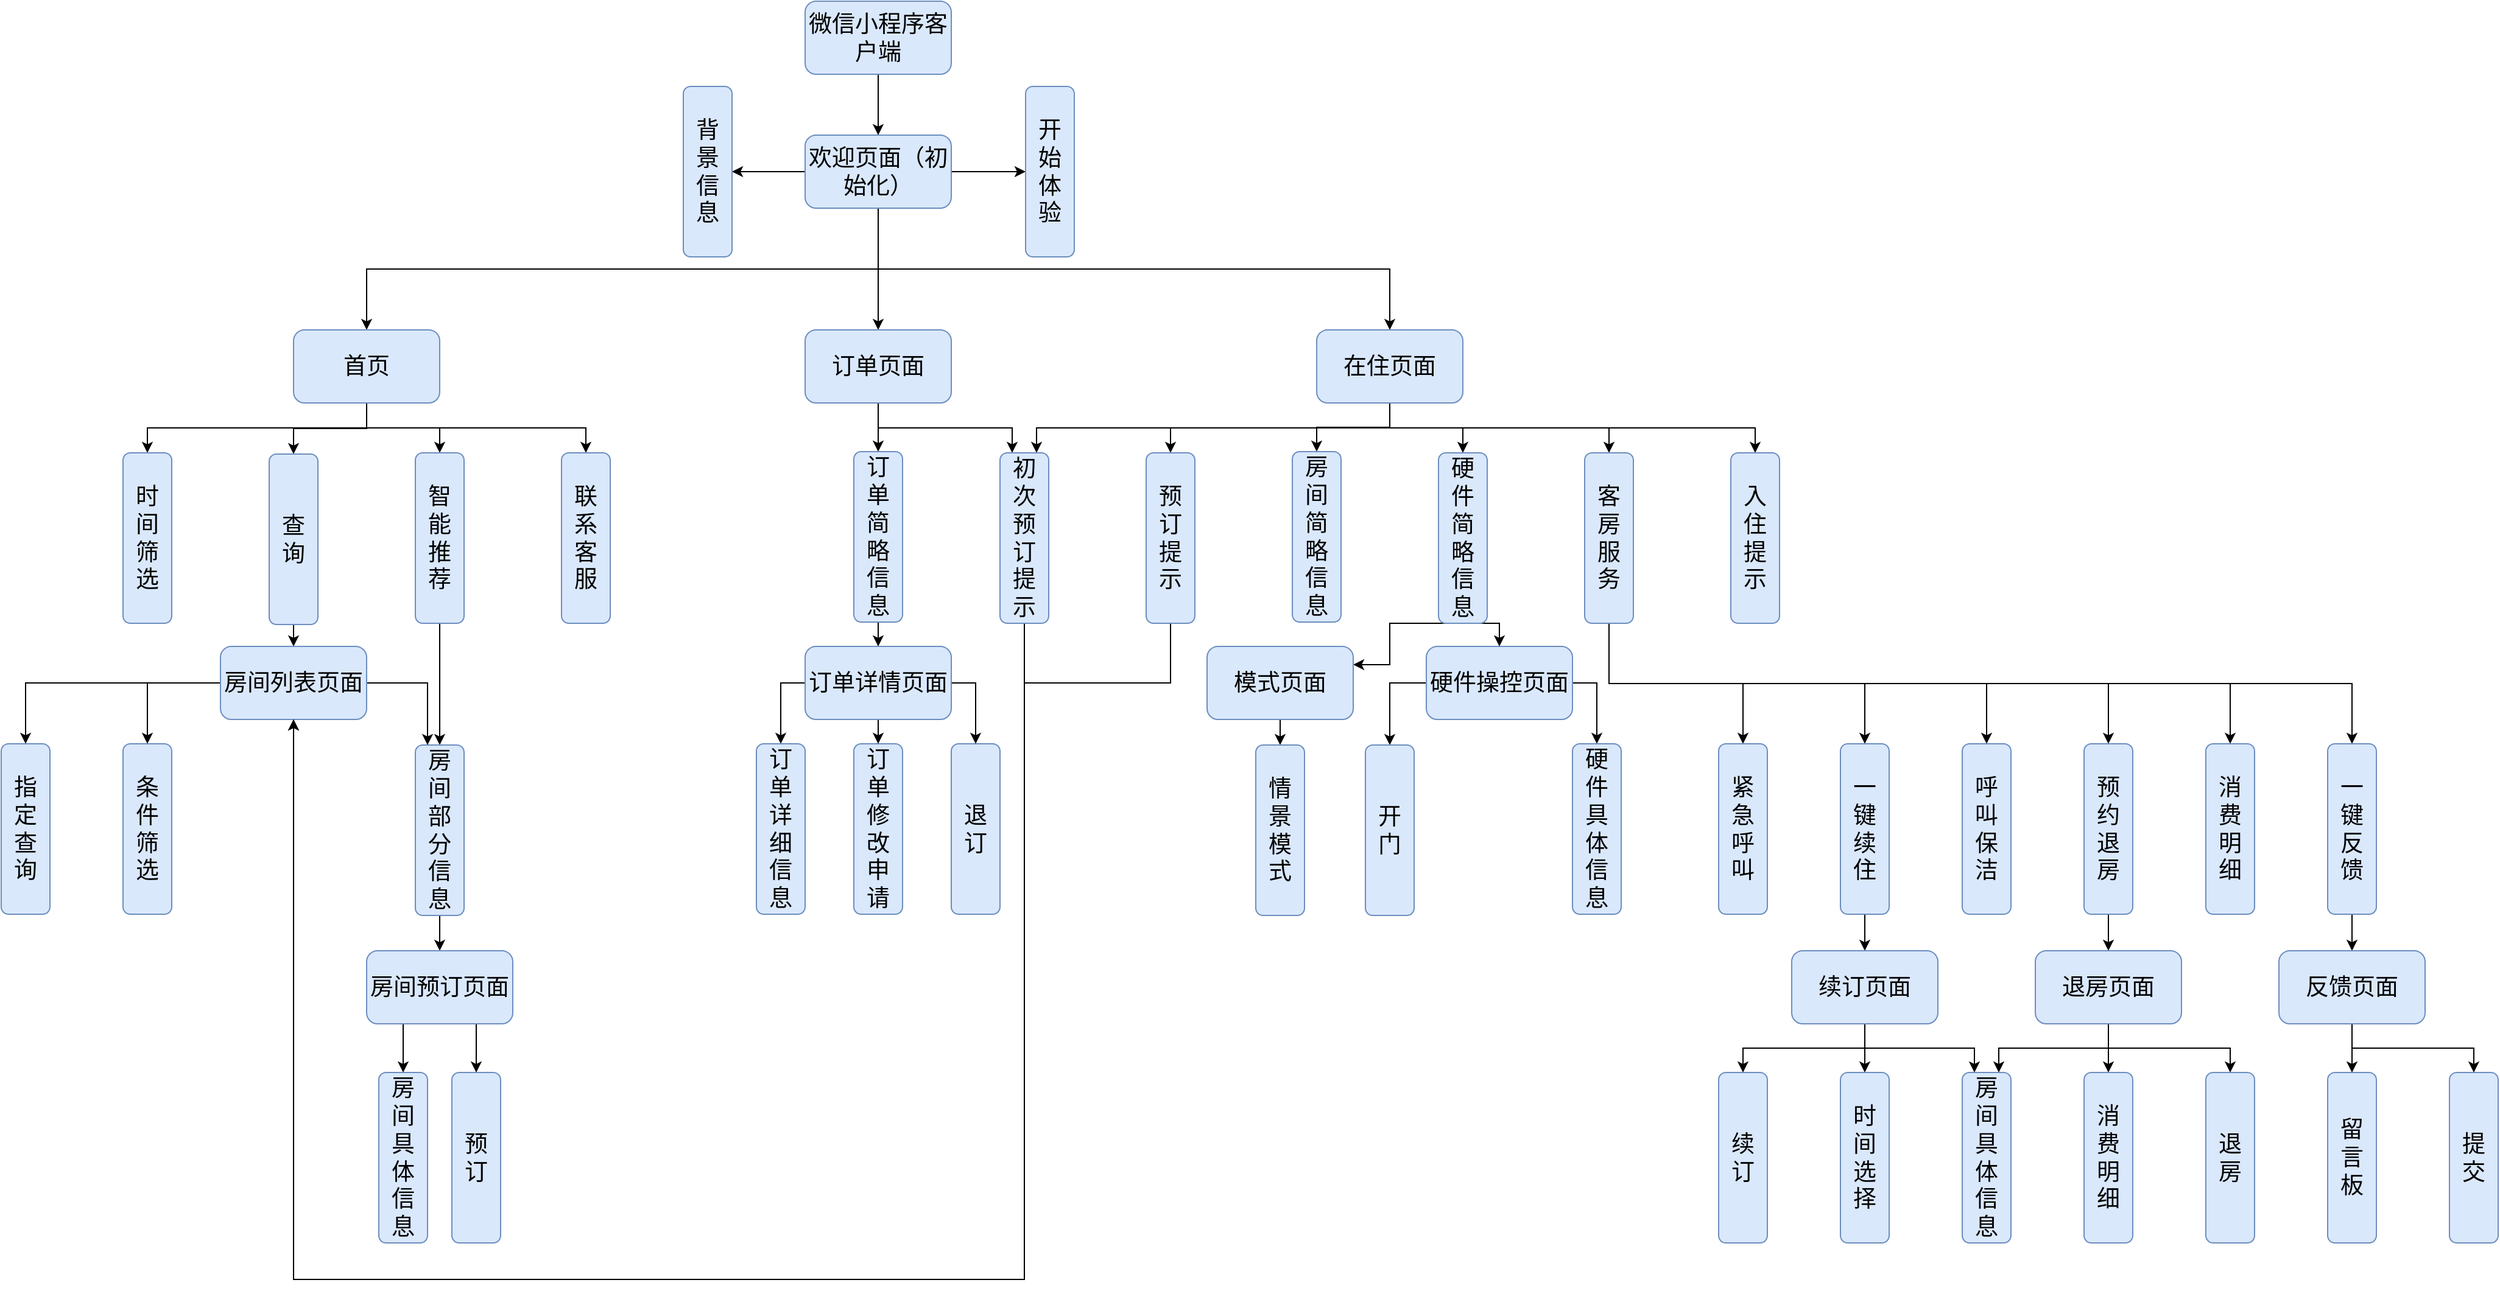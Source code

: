 <mxfile version="14.6.13" type="device"><diagram id="niLePkR5Dl-l7zXNn3Gb" name="第 1 页"><mxGraphModel dx="-568" dy="822" grid="1" gridSize="10" guides="1" tooltips="1" connect="1" arrows="1" fold="1" page="1" pageScale="1" pageWidth="1654" pageHeight="1169" math="0" shadow="0"><root><mxCell id="0"/><mxCell id="1" parent="0"/><mxCell id="KVp4ysbgzzeExEbQ6sbM-142" style="edgeStyle=orthogonalEdgeStyle;rounded=0;orthogonalLoop=1;jettySize=auto;html=1;exitX=0.5;exitY=1;exitDx=0;exitDy=0;entryX=0.5;entryY=0;entryDx=0;entryDy=0;fontSize=19;" parent="1" source="KVp4ysbgzzeExEbQ6sbM-3" target="KVp4ysbgzzeExEbQ6sbM-7" edge="1"><mxGeometry relative="1" as="geometry"/></mxCell><mxCell id="KVp4ysbgzzeExEbQ6sbM-3" value="微信小程序客户端" style="rounded=1;whiteSpace=wrap;html=1;fillColor=#dae8fc;strokeColor=#6c8ebf;shadow=0;glass=0;sketch=0;fontSize=19;" parent="1" vertex="1"><mxGeometry x="2490" y="20" width="120" height="60" as="geometry"/></mxCell><mxCell id="KVp4ysbgzzeExEbQ6sbM-143" style="edgeStyle=orthogonalEdgeStyle;rounded=0;orthogonalLoop=1;jettySize=auto;html=1;exitX=0.5;exitY=1;exitDx=0;exitDy=0;entryX=0.5;entryY=0;entryDx=0;entryDy=0;fontSize=19;" parent="1" source="KVp4ysbgzzeExEbQ6sbM-7" target="KVp4ysbgzzeExEbQ6sbM-22" edge="1"><mxGeometry relative="1" as="geometry"/></mxCell><mxCell id="KVp4ysbgzzeExEbQ6sbM-144" style="edgeStyle=orthogonalEdgeStyle;rounded=0;orthogonalLoop=1;jettySize=auto;html=1;exitX=0.5;exitY=1;exitDx=0;exitDy=0;entryX=0.5;entryY=0;entryDx=0;entryDy=0;fontSize=19;" parent="1" source="KVp4ysbgzzeExEbQ6sbM-7" target="KVp4ysbgzzeExEbQ6sbM-12" edge="1"><mxGeometry relative="1" as="geometry"/></mxCell><mxCell id="KVp4ysbgzzeExEbQ6sbM-145" style="edgeStyle=orthogonalEdgeStyle;rounded=0;orthogonalLoop=1;jettySize=auto;html=1;exitX=0.5;exitY=1;exitDx=0;exitDy=0;entryX=0.5;entryY=0;entryDx=0;entryDy=0;fontSize=19;" parent="1" source="KVp4ysbgzzeExEbQ6sbM-7" target="KVp4ysbgzzeExEbQ6sbM-23" edge="1"><mxGeometry relative="1" as="geometry"/></mxCell><mxCell id="KVp4ysbgzzeExEbQ6sbM-202" style="edgeStyle=orthogonalEdgeStyle;rounded=0;orthogonalLoop=1;jettySize=auto;html=1;exitX=1;exitY=0.5;exitDx=0;exitDy=0;entryX=0;entryY=0.5;entryDx=0;entryDy=0;fontSize=19;" parent="1" source="KVp4ysbgzzeExEbQ6sbM-7" target="KVp4ysbgzzeExEbQ6sbM-201" edge="1"><mxGeometry relative="1" as="geometry"/></mxCell><mxCell id="KVp4ysbgzzeExEbQ6sbM-203" style="edgeStyle=orthogonalEdgeStyle;rounded=0;orthogonalLoop=1;jettySize=auto;html=1;exitX=0;exitY=0.5;exitDx=0;exitDy=0;entryX=1;entryY=0.5;entryDx=0;entryDy=0;fontSize=19;" parent="1" source="KVp4ysbgzzeExEbQ6sbM-7" target="KVp4ysbgzzeExEbQ6sbM-200" edge="1"><mxGeometry relative="1" as="geometry"/></mxCell><mxCell id="KVp4ysbgzzeExEbQ6sbM-7" value="欢迎页面（初始化）" style="rounded=1;whiteSpace=wrap;html=1;fillColor=#dae8fc;strokeColor=#6c8ebf;shadow=0;glass=0;sketch=0;fontSize=19;" parent="1" vertex="1"><mxGeometry x="2490" y="130" width="120" height="60" as="geometry"/></mxCell><mxCell id="KVp4ysbgzzeExEbQ6sbM-8" style="edgeStyle=orthogonalEdgeStyle;rounded=0;orthogonalLoop=1;jettySize=auto;html=1;exitX=0.5;exitY=1;exitDx=0;exitDy=0;entryX=0.5;entryY=0;entryDx=0;entryDy=0;fontSize=19;" parent="1" source="KVp4ysbgzzeExEbQ6sbM-12" target="KVp4ysbgzzeExEbQ6sbM-16" edge="1"><mxGeometry relative="1" as="geometry"/></mxCell><mxCell id="KVp4ysbgzzeExEbQ6sbM-9" style="edgeStyle=orthogonalEdgeStyle;rounded=0;orthogonalLoop=1;jettySize=auto;html=1;exitX=0.5;exitY=1;exitDx=0;exitDy=0;entryX=0.5;entryY=0;entryDx=0;entryDy=0;fontSize=19;" parent="1" source="KVp4ysbgzzeExEbQ6sbM-12" target="KVp4ysbgzzeExEbQ6sbM-17" edge="1"><mxGeometry relative="1" as="geometry"/></mxCell><mxCell id="KVp4ysbgzzeExEbQ6sbM-10" style="edgeStyle=orthogonalEdgeStyle;rounded=0;orthogonalLoop=1;jettySize=auto;html=1;exitX=0.5;exitY=1;exitDx=0;exitDy=0;entryX=0.5;entryY=0;entryDx=0;entryDy=0;fontSize=19;" parent="1" source="KVp4ysbgzzeExEbQ6sbM-12" target="KVp4ysbgzzeExEbQ6sbM-15" edge="1"><mxGeometry relative="1" as="geometry"/></mxCell><mxCell id="KVp4ysbgzzeExEbQ6sbM-175" style="edgeStyle=orthogonalEdgeStyle;rounded=0;orthogonalLoop=1;jettySize=auto;html=1;exitX=0.5;exitY=1;exitDx=0;exitDy=0;entryX=0.5;entryY=0;entryDx=0;entryDy=0;fontSize=19;" parent="1" source="KVp4ysbgzzeExEbQ6sbM-12" target="KVp4ysbgzzeExEbQ6sbM-174" edge="1"><mxGeometry relative="1" as="geometry"/></mxCell><mxCell id="KVp4ysbgzzeExEbQ6sbM-12" value="首页" style="rounded=1;whiteSpace=wrap;html=1;fillColor=#dae8fc;strokeColor=#6c8ebf;shadow=0;glass=0;sketch=0;fontSize=19;" parent="1" vertex="1"><mxGeometry x="2070" y="290" width="120" height="60" as="geometry"/></mxCell><mxCell id="KVp4ysbgzzeExEbQ6sbM-15" value="&lt;span style=&quot;font-size: 19px;&quot;&gt;时&lt;br style=&quot;font-size: 19px;&quot;&gt;间&lt;br style=&quot;font-size: 19px;&quot;&gt;筛&lt;br style=&quot;font-size: 19px;&quot;&gt;选&lt;br style=&quot;font-size: 19px;&quot;&gt;&lt;/span&gt;" style="rounded=1;whiteSpace=wrap;html=1;fillColor=#dae8fc;strokeColor=#6c8ebf;shadow=0;sketch=0;fontSize=19;" parent="1" vertex="1"><mxGeometry x="1930" y="391" width="40" height="140" as="geometry"/></mxCell><mxCell id="KVp4ysbgzzeExEbQ6sbM-43" style="edgeStyle=orthogonalEdgeStyle;rounded=0;orthogonalLoop=1;jettySize=auto;html=1;exitX=0.5;exitY=1;exitDx=0;exitDy=0;entryX=0.5;entryY=0;entryDx=0;entryDy=0;fontSize=19;" parent="1" source="KVp4ysbgzzeExEbQ6sbM-16" target="KVp4ysbgzzeExEbQ6sbM-42" edge="1"><mxGeometry relative="1" as="geometry"/></mxCell><mxCell id="KVp4ysbgzzeExEbQ6sbM-16" value="&lt;span style=&quot;font-size: 19px;&quot;&gt;查&lt;br style=&quot;font-size: 19px;&quot;&gt;询&lt;br style=&quot;font-size: 19px;&quot;&gt;&lt;/span&gt;" style="rounded=1;whiteSpace=wrap;html=1;fillColor=#dae8fc;strokeColor=#6c8ebf;shadow=0;sketch=0;fontSize=19;" parent="1" vertex="1"><mxGeometry x="2050" y="392" width="40" height="140" as="geometry"/></mxCell><mxCell id="KVp4ysbgzzeExEbQ6sbM-41" style="edgeStyle=orthogonalEdgeStyle;rounded=0;orthogonalLoop=1;jettySize=auto;html=1;exitX=0.5;exitY=1;exitDx=0;exitDy=0;entryX=0.5;entryY=0;entryDx=0;entryDy=0;fontSize=19;" parent="1" source="KVp4ysbgzzeExEbQ6sbM-17" target="KVp4ysbgzzeExEbQ6sbM-40" edge="1"><mxGeometry relative="1" as="geometry"/></mxCell><mxCell id="KVp4ysbgzzeExEbQ6sbM-17" value="智&lt;br style=&quot;font-size: 19px;&quot;&gt;能&lt;br style=&quot;font-size: 19px;&quot;&gt;推&lt;br style=&quot;font-size: 19px;&quot;&gt;荐" style="rounded=1;whiteSpace=wrap;html=1;fillColor=#dae8fc;strokeColor=#6c8ebf;shadow=0;sketch=0;fontSize=19;" parent="1" vertex="1"><mxGeometry x="2170" y="391" width="40" height="140" as="geometry"/></mxCell><mxCell id="KVp4ysbgzzeExEbQ6sbM-153" style="edgeStyle=orthogonalEdgeStyle;rounded=0;orthogonalLoop=1;jettySize=auto;html=1;exitX=0.5;exitY=1;exitDx=0;exitDy=0;entryX=0.5;entryY=0;entryDx=0;entryDy=0;fontSize=19;" parent="1" source="KVp4ysbgzzeExEbQ6sbM-22" target="KVp4ysbgzzeExEbQ6sbM-97" edge="1"><mxGeometry relative="1" as="geometry"/></mxCell><mxCell id="KVp4ysbgzzeExEbQ6sbM-157" style="edgeStyle=orthogonalEdgeStyle;rounded=0;orthogonalLoop=1;jettySize=auto;html=1;exitX=0.5;exitY=1;exitDx=0;exitDy=0;entryX=0.25;entryY=0;entryDx=0;entryDy=0;fontSize=19;" parent="1" source="KVp4ysbgzzeExEbQ6sbM-22" target="KVp4ysbgzzeExEbQ6sbM-154" edge="1"><mxGeometry relative="1" as="geometry"/></mxCell><mxCell id="KVp4ysbgzzeExEbQ6sbM-22" value="订单页面" style="rounded=1;whiteSpace=wrap;html=1;fillColor=#dae8fc;strokeColor=#6c8ebf;shadow=0;glass=0;sketch=0;fontSize=19;" parent="1" vertex="1"><mxGeometry x="2490" y="290" width="120" height="60" as="geometry"/></mxCell><mxCell id="KVp4ysbgzzeExEbQ6sbM-39" style="edgeStyle=orthogonalEdgeStyle;rounded=0;orthogonalLoop=1;jettySize=auto;html=1;exitX=0.5;exitY=1;exitDx=0;exitDy=0;entryX=0.5;entryY=0;entryDx=0;entryDy=0;fontSize=19;" parent="1" source="KVp4ysbgzzeExEbQ6sbM-23" target="KVp4ysbgzzeExEbQ6sbM-36" edge="1"><mxGeometry relative="1" as="geometry"/></mxCell><mxCell id="KVp4ysbgzzeExEbQ6sbM-152" style="edgeStyle=orthogonalEdgeStyle;rounded=0;orthogonalLoop=1;jettySize=auto;html=1;exitX=0.5;exitY=1;exitDx=0;exitDy=0;entryX=0.5;entryY=0;entryDx=0;entryDy=0;fontSize=19;" parent="1" source="KVp4ysbgzzeExEbQ6sbM-23" target="KVp4ysbgzzeExEbQ6sbM-114" edge="1"><mxGeometry relative="1" as="geometry"/></mxCell><mxCell id="KVp4ysbgzzeExEbQ6sbM-158" style="edgeStyle=orthogonalEdgeStyle;rounded=0;orthogonalLoop=1;jettySize=auto;html=1;exitX=0.5;exitY=1;exitDx=0;exitDy=0;entryX=0.75;entryY=0;entryDx=0;entryDy=0;fontSize=19;" parent="1" source="KVp4ysbgzzeExEbQ6sbM-23" target="KVp4ysbgzzeExEbQ6sbM-154" edge="1"><mxGeometry relative="1" as="geometry"/></mxCell><mxCell id="KVp4ysbgzzeExEbQ6sbM-166" style="edgeStyle=orthogonalEdgeStyle;rounded=0;orthogonalLoop=1;jettySize=auto;html=1;exitX=0.5;exitY=1;exitDx=0;exitDy=0;entryX=0.5;entryY=0;entryDx=0;entryDy=0;fontSize=19;" parent="1" source="KVp4ysbgzzeExEbQ6sbM-23" target="KVp4ysbgzzeExEbQ6sbM-109" edge="1"><mxGeometry relative="1" as="geometry"/></mxCell><mxCell id="KVp4ysbgzzeExEbQ6sbM-167" style="edgeStyle=orthogonalEdgeStyle;rounded=0;orthogonalLoop=1;jettySize=auto;html=1;exitX=0.5;exitY=1;exitDx=0;exitDy=0;entryX=0.5;entryY=0;entryDx=0;entryDy=0;fontSize=19;" parent="1" source="KVp4ysbgzzeExEbQ6sbM-23" target="KVp4ysbgzzeExEbQ6sbM-163" edge="1"><mxGeometry relative="1" as="geometry"/></mxCell><mxCell id="KVp4ysbgzzeExEbQ6sbM-168" style="edgeStyle=orthogonalEdgeStyle;rounded=0;orthogonalLoop=1;jettySize=auto;html=1;exitX=0.5;exitY=1;exitDx=0;exitDy=0;entryX=0.5;entryY=0;entryDx=0;entryDy=0;fontSize=19;" parent="1" source="KVp4ysbgzzeExEbQ6sbM-23" target="KVp4ysbgzzeExEbQ6sbM-164" edge="1"><mxGeometry relative="1" as="geometry"/></mxCell><mxCell id="KVp4ysbgzzeExEbQ6sbM-23" value="在住页面" style="rounded=1;whiteSpace=wrap;html=1;fillColor=#dae8fc;strokeColor=#6c8ebf;shadow=0;glass=0;sketch=0;fontSize=19;" parent="1" vertex="1"><mxGeometry x="2910" y="290" width="120" height="60" as="geometry"/></mxCell><mxCell id="KVp4ysbgzzeExEbQ6sbM-27" value="&lt;span style=&quot;font-size: 19px;&quot;&gt;订&lt;br style=&quot;font-size: 19px;&quot;&gt;单&lt;br style=&quot;font-size: 19px;&quot;&gt;修&lt;br style=&quot;font-size: 19px;&quot;&gt;改&lt;br style=&quot;font-size: 19px;&quot;&gt;申&lt;br style=&quot;font-size: 19px;&quot;&gt;请&lt;br style=&quot;font-size: 19px;&quot;&gt;&lt;/span&gt;" style="rounded=1;whiteSpace=wrap;html=1;fillColor=#dae8fc;strokeColor=#6c8ebf;shadow=0;sketch=0;fontSize=19;" parent="1" vertex="1"><mxGeometry x="2530" y="630" width="40" height="140" as="geometry"/></mxCell><mxCell id="KVp4ysbgzzeExEbQ6sbM-28" value="退&lt;br style=&quot;font-size: 19px;&quot;&gt;订" style="rounded=1;whiteSpace=wrap;html=1;fillColor=#dae8fc;strokeColor=#6c8ebf;shadow=0;sketch=0;fontSize=19;" parent="1" vertex="1"><mxGeometry x="2610" y="630" width="40" height="140" as="geometry"/></mxCell><mxCell id="KVp4ysbgzzeExEbQ6sbM-134" style="edgeStyle=orthogonalEdgeStyle;rounded=0;orthogonalLoop=1;jettySize=auto;html=1;exitX=0.5;exitY=1;exitDx=0;exitDy=0;entryX=0.5;entryY=0;entryDx=0;entryDy=0;fontSize=19;" parent="1" source="KVp4ysbgzzeExEbQ6sbM-36" target="KVp4ysbgzzeExEbQ6sbM-124" edge="1"><mxGeometry relative="1" as="geometry"/></mxCell><mxCell id="KVp4ysbgzzeExEbQ6sbM-135" style="edgeStyle=orthogonalEdgeStyle;rounded=0;orthogonalLoop=1;jettySize=auto;html=1;exitX=0.5;exitY=1;exitDx=0;exitDy=0;entryX=0.5;entryY=0;entryDx=0;entryDy=0;fontSize=19;" parent="1" source="KVp4ysbgzzeExEbQ6sbM-36" target="KVp4ysbgzzeExEbQ6sbM-125" edge="1"><mxGeometry relative="1" as="geometry"/></mxCell><mxCell id="KVp4ysbgzzeExEbQ6sbM-136" style="edgeStyle=orthogonalEdgeStyle;rounded=0;orthogonalLoop=1;jettySize=auto;html=1;exitX=0.5;exitY=1;exitDx=0;exitDy=0;entryX=0.5;entryY=0;entryDx=0;entryDy=0;fontSize=19;" parent="1" source="KVp4ysbgzzeExEbQ6sbM-36" target="KVp4ysbgzzeExEbQ6sbM-122" edge="1"><mxGeometry relative="1" as="geometry"/></mxCell><mxCell id="KVp4ysbgzzeExEbQ6sbM-137" style="edgeStyle=orthogonalEdgeStyle;rounded=0;orthogonalLoop=1;jettySize=auto;html=1;exitX=0.5;exitY=1;exitDx=0;exitDy=0;entryX=0.5;entryY=0;entryDx=0;entryDy=0;fontSize=19;" parent="1" source="KVp4ysbgzzeExEbQ6sbM-36" target="KVp4ysbgzzeExEbQ6sbM-121" edge="1"><mxGeometry relative="1" as="geometry"/></mxCell><mxCell id="KVp4ysbgzzeExEbQ6sbM-138" style="edgeStyle=orthogonalEdgeStyle;rounded=0;orthogonalLoop=1;jettySize=auto;html=1;exitX=0.5;exitY=1;exitDx=0;exitDy=0;entryX=0.5;entryY=0;entryDx=0;entryDy=0;fontSize=19;" parent="1" source="KVp4ysbgzzeExEbQ6sbM-36" target="KVp4ysbgzzeExEbQ6sbM-120" edge="1"><mxGeometry relative="1" as="geometry"/></mxCell><mxCell id="KVp4ysbgzzeExEbQ6sbM-208" style="edgeStyle=orthogonalEdgeStyle;rounded=0;orthogonalLoop=1;jettySize=auto;html=1;exitX=0.5;exitY=1;exitDx=0;exitDy=0;entryX=0.5;entryY=0;entryDx=0;entryDy=0;fontSize=19;" parent="1" source="KVp4ysbgzzeExEbQ6sbM-36" target="KVp4ysbgzzeExEbQ6sbM-123" edge="1"><mxGeometry relative="1" as="geometry"/></mxCell><mxCell id="KVp4ysbgzzeExEbQ6sbM-36" value="客&lt;br style=&quot;font-size: 19px;&quot;&gt;房&lt;br style=&quot;font-size: 19px;&quot;&gt;服&lt;br style=&quot;font-size: 19px;&quot;&gt;务" style="rounded=1;whiteSpace=wrap;html=1;fillColor=#dae8fc;strokeColor=#6c8ebf;shadow=0;sketch=0;fontSize=19;" parent="1" vertex="1"><mxGeometry x="3130" y="391" width="40" height="140" as="geometry"/></mxCell><mxCell id="KVp4ysbgzzeExEbQ6sbM-169" style="edgeStyle=orthogonalEdgeStyle;rounded=0;orthogonalLoop=1;jettySize=auto;html=1;exitX=0.5;exitY=1;exitDx=0;exitDy=0;entryX=0.5;entryY=0;entryDx=0;entryDy=0;fontSize=19;" parent="1" source="KVp4ysbgzzeExEbQ6sbM-40" target="KVp4ysbgzzeExEbQ6sbM-44" edge="1"><mxGeometry relative="1" as="geometry"/></mxCell><mxCell id="KVp4ysbgzzeExEbQ6sbM-40" value="&lt;span style=&quot;font-size: 19px;&quot;&gt;房&lt;br style=&quot;font-size: 19px;&quot;&gt;间&lt;br style=&quot;font-size: 19px;&quot;&gt;部&lt;br style=&quot;font-size: 19px;&quot;&gt;分&lt;br style=&quot;font-size: 19px;&quot;&gt;信&lt;br style=&quot;font-size: 19px;&quot;&gt;息&lt;br style=&quot;font-size: 19px;&quot;&gt;&lt;/span&gt;" style="rounded=1;whiteSpace=wrap;html=1;fillColor=#dae8fc;strokeColor=#6c8ebf;shadow=0;sketch=0;fontSize=19;" parent="1" vertex="1"><mxGeometry x="2170" y="631" width="40" height="140" as="geometry"/></mxCell><mxCell id="KVp4ysbgzzeExEbQ6sbM-103" style="edgeStyle=orthogonalEdgeStyle;rounded=0;orthogonalLoop=1;jettySize=auto;html=1;exitX=1;exitY=0.5;exitDx=0;exitDy=0;entryX=0.25;entryY=0;entryDx=0;entryDy=0;fontSize=19;" parent="1" source="KVp4ysbgzzeExEbQ6sbM-42" target="KVp4ysbgzzeExEbQ6sbM-40" edge="1"><mxGeometry relative="1" as="geometry"/></mxCell><mxCell id="KVp4ysbgzzeExEbQ6sbM-176" style="edgeStyle=orthogonalEdgeStyle;rounded=0;orthogonalLoop=1;jettySize=auto;html=1;exitX=0;exitY=0.5;exitDx=0;exitDy=0;entryX=0.5;entryY=0;entryDx=0;entryDy=0;fontSize=19;" parent="1" source="KVp4ysbgzzeExEbQ6sbM-42" target="KVp4ysbgzzeExEbQ6sbM-94" edge="1"><mxGeometry relative="1" as="geometry"/></mxCell><mxCell id="KVp4ysbgzzeExEbQ6sbM-205" style="edgeStyle=orthogonalEdgeStyle;rounded=0;orthogonalLoop=1;jettySize=auto;html=1;exitX=0;exitY=0.5;exitDx=0;exitDy=0;entryX=0.5;entryY=0;entryDx=0;entryDy=0;fontSize=19;" parent="1" source="KVp4ysbgzzeExEbQ6sbM-42" target="KVp4ysbgzzeExEbQ6sbM-204" edge="1"><mxGeometry relative="1" as="geometry"/></mxCell><mxCell id="KVp4ysbgzzeExEbQ6sbM-42" value="房间列表页面" style="rounded=1;whiteSpace=wrap;html=1;fillColor=#dae8fc;strokeColor=#6c8ebf;shadow=0;glass=0;sketch=0;fontSize=19;" parent="1" vertex="1"><mxGeometry x="2010" y="550" width="120" height="60" as="geometry"/></mxCell><mxCell id="KVp4ysbgzzeExEbQ6sbM-170" style="edgeStyle=orthogonalEdgeStyle;rounded=0;orthogonalLoop=1;jettySize=auto;html=1;exitX=0.75;exitY=1;exitDx=0;exitDy=0;entryX=0.5;entryY=0;entryDx=0;entryDy=0;fontSize=19;" parent="1" source="KVp4ysbgzzeExEbQ6sbM-44" target="KVp4ysbgzzeExEbQ6sbM-90" edge="1"><mxGeometry relative="1" as="geometry"/></mxCell><mxCell id="KVp4ysbgzzeExEbQ6sbM-178" style="edgeStyle=orthogonalEdgeStyle;rounded=0;orthogonalLoop=1;jettySize=auto;html=1;exitX=0.25;exitY=1;exitDx=0;exitDy=0;entryX=0.5;entryY=0;entryDx=0;entryDy=0;fontSize=19;" parent="1" source="KVp4ysbgzzeExEbQ6sbM-44" target="KVp4ysbgzzeExEbQ6sbM-89" edge="1"><mxGeometry relative="1" as="geometry"/></mxCell><mxCell id="KVp4ysbgzzeExEbQ6sbM-44" value="房间预订页面" style="rounded=1;whiteSpace=wrap;html=1;fillColor=#dae8fc;strokeColor=#6c8ebf;shadow=0;glass=0;sketch=0;fontSize=19;" parent="1" vertex="1"><mxGeometry x="2130" y="800" width="120" height="60" as="geometry"/></mxCell><mxCell id="KVp4ysbgzzeExEbQ6sbM-89" value="&lt;span style=&quot;font-size: 19px;&quot;&gt;房&lt;br style=&quot;font-size: 19px;&quot;&gt;间&lt;br style=&quot;font-size: 19px;&quot;&gt;具&lt;br style=&quot;font-size: 19px;&quot;&gt;体&lt;br style=&quot;font-size: 19px;&quot;&gt;信&lt;br style=&quot;font-size: 19px;&quot;&gt;息&lt;br style=&quot;font-size: 19px;&quot;&gt;&lt;/span&gt;" style="rounded=1;whiteSpace=wrap;html=1;fillColor=#dae8fc;strokeColor=#6c8ebf;shadow=0;sketch=0;fontSize=19;" parent="1" vertex="1"><mxGeometry x="2140" y="900" width="40" height="140" as="geometry"/></mxCell><mxCell id="KVp4ysbgzzeExEbQ6sbM-90" value="&lt;span style=&quot;font-size: 19px;&quot;&gt;预&lt;br style=&quot;font-size: 19px;&quot;&gt;订&lt;br style=&quot;font-size: 19px;&quot;&gt;&lt;/span&gt;" style="rounded=1;whiteSpace=wrap;html=1;fillColor=#dae8fc;strokeColor=#6c8ebf;shadow=0;sketch=0;fontSize=19;" parent="1" vertex="1"><mxGeometry x="2200" y="900" width="40" height="140" as="geometry"/></mxCell><mxCell id="KVp4ysbgzzeExEbQ6sbM-94" value="&lt;span style=&quot;font-size: 19px;&quot;&gt;条&lt;br style=&quot;font-size: 19px;&quot;&gt;件&lt;br style=&quot;font-size: 19px;&quot;&gt;筛&lt;br style=&quot;font-size: 19px;&quot;&gt;选&lt;br style=&quot;font-size: 19px;&quot;&gt;&lt;/span&gt;" style="rounded=1;whiteSpace=wrap;html=1;fillColor=#dae8fc;strokeColor=#6c8ebf;shadow=0;sketch=0;fontSize=19;" parent="1" vertex="1"><mxGeometry x="1930" y="630" width="40" height="140" as="geometry"/></mxCell><mxCell id="KVp4ysbgzzeExEbQ6sbM-105" style="edgeStyle=orthogonalEdgeStyle;rounded=0;orthogonalLoop=1;jettySize=auto;html=1;exitX=0.5;exitY=1;exitDx=0;exitDy=0;entryX=0.5;entryY=0;entryDx=0;entryDy=0;fontSize=19;" parent="1" source="KVp4ysbgzzeExEbQ6sbM-97" target="KVp4ysbgzzeExEbQ6sbM-99" edge="1"><mxGeometry relative="1" as="geometry"/></mxCell><mxCell id="KVp4ysbgzzeExEbQ6sbM-97" value="&lt;span style=&quot;font-size: 19px;&quot;&gt;订&lt;br style=&quot;font-size: 19px;&quot;&gt;单&lt;br style=&quot;font-size: 19px;&quot;&gt;简&lt;br style=&quot;font-size: 19px;&quot;&gt;略&lt;br style=&quot;font-size: 19px;&quot;&gt;信&lt;br style=&quot;font-size: 19px;&quot;&gt;息&lt;br style=&quot;font-size: 19px;&quot;&gt;&lt;/span&gt;" style="rounded=1;whiteSpace=wrap;html=1;fillColor=#dae8fc;strokeColor=#6c8ebf;shadow=0;sketch=0;fontSize=19;" parent="1" vertex="1"><mxGeometry x="2530" y="390" width="40" height="140" as="geometry"/></mxCell><mxCell id="KVp4ysbgzzeExEbQ6sbM-147" style="edgeStyle=orthogonalEdgeStyle;rounded=0;orthogonalLoop=1;jettySize=auto;html=1;exitX=0.5;exitY=1;exitDx=0;exitDy=0;entryX=0.5;entryY=0;entryDx=0;entryDy=0;fontSize=19;" parent="1" source="KVp4ysbgzzeExEbQ6sbM-99" target="KVp4ysbgzzeExEbQ6sbM-27" edge="1"><mxGeometry relative="1" as="geometry"/></mxCell><mxCell id="KVp4ysbgzzeExEbQ6sbM-149" style="edgeStyle=orthogonalEdgeStyle;rounded=0;orthogonalLoop=1;jettySize=auto;html=1;exitX=0;exitY=0.5;exitDx=0;exitDy=0;entryX=0.5;entryY=0;entryDx=0;entryDy=0;fontSize=19;" parent="1" source="KVp4ysbgzzeExEbQ6sbM-99" target="KVp4ysbgzzeExEbQ6sbM-100" edge="1"><mxGeometry relative="1" as="geometry"/></mxCell><mxCell id="KVp4ysbgzzeExEbQ6sbM-150" style="edgeStyle=orthogonalEdgeStyle;rounded=0;orthogonalLoop=1;jettySize=auto;html=1;exitX=1;exitY=0.5;exitDx=0;exitDy=0;entryX=0.5;entryY=0;entryDx=0;entryDy=0;fontSize=19;" parent="1" source="KVp4ysbgzzeExEbQ6sbM-99" target="KVp4ysbgzzeExEbQ6sbM-28" edge="1"><mxGeometry relative="1" as="geometry"/></mxCell><mxCell id="KVp4ysbgzzeExEbQ6sbM-99" value="订单详情页面" style="rounded=1;whiteSpace=wrap;html=1;fillColor=#dae8fc;strokeColor=#6c8ebf;shadow=0;glass=0;sketch=0;fontSize=19;" parent="1" vertex="1"><mxGeometry x="2490" y="550" width="120" height="60" as="geometry"/></mxCell><mxCell id="KVp4ysbgzzeExEbQ6sbM-100" value="&lt;span style=&quot;font-size: 19px;&quot;&gt;订&lt;br style=&quot;font-size: 19px;&quot;&gt;单&lt;br style=&quot;font-size: 19px;&quot;&gt;详&lt;br style=&quot;font-size: 19px;&quot;&gt;细&lt;br style=&quot;font-size: 19px;&quot;&gt;信&lt;br style=&quot;font-size: 19px;&quot;&gt;息&lt;br style=&quot;font-size: 19px;&quot;&gt;&lt;/span&gt;" style="rounded=1;whiteSpace=wrap;html=1;fillColor=#dae8fc;strokeColor=#6c8ebf;shadow=0;sketch=0;fontSize=19;" parent="1" vertex="1"><mxGeometry x="2450" y="630" width="40" height="140" as="geometry"/></mxCell><mxCell id="KVp4ysbgzzeExEbQ6sbM-109" value="&lt;span style=&quot;font-size: 19px;&quot;&gt;房&lt;br style=&quot;font-size: 19px;&quot;&gt;间&lt;br style=&quot;font-size: 19px;&quot;&gt;简&lt;br style=&quot;font-size: 19px;&quot;&gt;略&lt;br style=&quot;font-size: 19px;&quot;&gt;信&lt;br style=&quot;font-size: 19px;&quot;&gt;息&lt;br style=&quot;font-size: 19px;&quot;&gt;&lt;/span&gt;" style="rounded=1;whiteSpace=wrap;html=1;fillColor=#dae8fc;strokeColor=#6c8ebf;shadow=0;sketch=0;fontSize=19;" parent="1" vertex="1"><mxGeometry x="2890" y="390" width="40" height="140" as="geometry"/></mxCell><mxCell id="KVp4ysbgzzeExEbQ6sbM-180" style="edgeStyle=orthogonalEdgeStyle;rounded=0;orthogonalLoop=1;jettySize=auto;html=1;exitX=0;exitY=0.5;exitDx=0;exitDy=0;entryX=0.5;entryY=0;entryDx=0;entryDy=0;fontSize=19;" parent="1" source="KVp4ysbgzzeExEbQ6sbM-112" target="KVp4ysbgzzeExEbQ6sbM-179" edge="1"><mxGeometry relative="1" as="geometry"/></mxCell><mxCell id="KVp4ysbgzzeExEbQ6sbM-181" style="edgeStyle=orthogonalEdgeStyle;rounded=0;orthogonalLoop=1;jettySize=auto;html=1;exitX=1;exitY=0.5;exitDx=0;exitDy=0;entryX=0.5;entryY=0;entryDx=0;entryDy=0;fontSize=19;" parent="1" source="KVp4ysbgzzeExEbQ6sbM-112" target="KVp4ysbgzzeExEbQ6sbM-117" edge="1"><mxGeometry relative="1" as="geometry"/></mxCell><mxCell id="KVp4ysbgzzeExEbQ6sbM-112" value="硬件操控页面" style="rounded=1;whiteSpace=wrap;html=1;fillColor=#dae8fc;strokeColor=#6c8ebf;shadow=0;glass=0;sketch=0;fontSize=19;" parent="1" vertex="1"><mxGeometry x="3000" y="550" width="120" height="60" as="geometry"/></mxCell><mxCell id="KVp4ysbgzzeExEbQ6sbM-116" style="edgeStyle=orthogonalEdgeStyle;rounded=0;orthogonalLoop=1;jettySize=auto;html=1;exitX=0.5;exitY=1;exitDx=0;exitDy=0;entryX=0.5;entryY=0;entryDx=0;entryDy=0;fontSize=19;" parent="1" source="KVp4ysbgzzeExEbQ6sbM-114" target="KVp4ysbgzzeExEbQ6sbM-112" edge="1"><mxGeometry relative="1" as="geometry"/></mxCell><mxCell id="KVp4ysbgzzeExEbQ6sbM-209" style="edgeStyle=orthogonalEdgeStyle;rounded=0;orthogonalLoop=1;jettySize=auto;html=1;exitX=0.5;exitY=1;exitDx=0;exitDy=0;fontSize=19;entryX=1;entryY=0.25;entryDx=0;entryDy=0;" parent="1" source="KVp4ysbgzzeExEbQ6sbM-114" target="KVp4ysbgzzeExEbQ6sbM-206" edge="1"><mxGeometry relative="1" as="geometry"><mxPoint x="2990" y="560" as="targetPoint"/><Array as="points"><mxPoint x="2970" y="531"/><mxPoint x="2970" y="565"/></Array></mxGeometry></mxCell><mxCell id="KVp4ysbgzzeExEbQ6sbM-114" value="&lt;span style=&quot;font-size: 19px;&quot;&gt;硬&lt;br style=&quot;font-size: 19px;&quot;&gt;件&lt;br style=&quot;font-size: 19px;&quot;&gt;简&lt;br style=&quot;font-size: 19px;&quot;&gt;略&lt;br style=&quot;font-size: 19px;&quot;&gt;信&lt;br style=&quot;font-size: 19px;&quot;&gt;息&lt;br style=&quot;font-size: 19px;&quot;&gt;&lt;/span&gt;" style="rounded=1;whiteSpace=wrap;html=1;fillColor=#dae8fc;strokeColor=#6c8ebf;shadow=0;sketch=0;fontSize=19;" parent="1" vertex="1"><mxGeometry x="3010" y="391" width="40" height="140" as="geometry"/></mxCell><mxCell id="KVp4ysbgzzeExEbQ6sbM-117" value="硬&lt;br style=&quot;font-size: 19px;&quot;&gt;件&lt;br style=&quot;font-size: 19px;&quot;&gt;具&lt;br style=&quot;font-size: 19px;&quot;&gt;体&lt;br style=&quot;font-size: 19px;&quot;&gt;信&lt;br style=&quot;font-size: 19px;&quot;&gt;息" style="rounded=1;whiteSpace=wrap;html=1;fillColor=#dae8fc;strokeColor=#6c8ebf;shadow=0;sketch=0;fontSize=19;" parent="1" vertex="1"><mxGeometry x="3120" y="630" width="40" height="140" as="geometry"/></mxCell><mxCell id="KVp4ysbgzzeExEbQ6sbM-130" style="edgeStyle=orthogonalEdgeStyle;rounded=0;orthogonalLoop=1;jettySize=auto;html=1;exitX=0.5;exitY=1;exitDx=0;exitDy=0;entryX=0.5;entryY=0;entryDx=0;entryDy=0;fontSize=19;" parent="1" source="KVp4ysbgzzeExEbQ6sbM-120" target="KVp4ysbgzzeExEbQ6sbM-126" edge="1"><mxGeometry relative="1" as="geometry"/></mxCell><mxCell id="KVp4ysbgzzeExEbQ6sbM-120" value="&lt;span style=&quot;font-size: 19px;&quot;&gt;一&lt;br style=&quot;font-size: 19px;&quot;&gt;键&lt;br style=&quot;font-size: 19px;&quot;&gt;续&lt;br style=&quot;font-size: 19px;&quot;&gt;住&lt;br style=&quot;font-size: 19px;&quot;&gt;&lt;/span&gt;" style="rounded=1;whiteSpace=wrap;html=1;fillColor=#dae8fc;strokeColor=#6c8ebf;shadow=0;sketch=0;fontSize=19;" parent="1" vertex="1"><mxGeometry x="3340" y="630" width="40" height="140" as="geometry"/></mxCell><mxCell id="KVp4ysbgzzeExEbQ6sbM-121" value="&lt;span style=&quot;font-size: 19px;&quot;&gt;呼&lt;br style=&quot;font-size: 19px;&quot;&gt;叫&lt;br style=&quot;font-size: 19px;&quot;&gt;保&lt;br style=&quot;font-size: 19px;&quot;&gt;洁&lt;br style=&quot;font-size: 19px;&quot;&gt;&lt;/span&gt;" style="rounded=1;whiteSpace=wrap;html=1;fillColor=#dae8fc;strokeColor=#6c8ebf;shadow=0;sketch=0;fontSize=19;" parent="1" vertex="1"><mxGeometry x="3440" y="630" width="40" height="140" as="geometry"/></mxCell><mxCell id="KVp4ysbgzzeExEbQ6sbM-132" style="edgeStyle=orthogonalEdgeStyle;rounded=0;orthogonalLoop=1;jettySize=auto;html=1;exitX=0.5;exitY=1;exitDx=0;exitDy=0;entryX=0.5;entryY=0;entryDx=0;entryDy=0;fontSize=19;" parent="1" source="KVp4ysbgzzeExEbQ6sbM-122" target="KVp4ysbgzzeExEbQ6sbM-128" edge="1"><mxGeometry relative="1" as="geometry"/></mxCell><mxCell id="KVp4ysbgzzeExEbQ6sbM-122" value="&lt;span style=&quot;font-size: 19px;&quot;&gt;预&lt;br style=&quot;font-size: 19px;&quot;&gt;约&lt;br style=&quot;font-size: 19px;&quot;&gt;退&lt;br style=&quot;font-size: 19px;&quot;&gt;房&lt;br style=&quot;font-size: 19px;&quot;&gt;&lt;/span&gt;" style="rounded=1;whiteSpace=wrap;html=1;fillColor=#dae8fc;strokeColor=#6c8ebf;shadow=0;sketch=0;fontSize=19;" parent="1" vertex="1"><mxGeometry x="3540" y="630" width="40" height="140" as="geometry"/></mxCell><mxCell id="KVp4ysbgzzeExEbQ6sbM-123" value="&lt;span style=&quot;font-size: 19px;&quot;&gt;紧&lt;br style=&quot;font-size: 19px;&quot;&gt;急&lt;br style=&quot;font-size: 19px;&quot;&gt;呼&lt;br style=&quot;font-size: 19px;&quot;&gt;叫&lt;br style=&quot;font-size: 19px;&quot;&gt;&lt;/span&gt;" style="rounded=1;whiteSpace=wrap;html=1;fillColor=#dae8fc;strokeColor=#6c8ebf;shadow=0;sketch=0;fontSize=19;" parent="1" vertex="1"><mxGeometry x="3240" y="630" width="40" height="140" as="geometry"/></mxCell><mxCell id="KVp4ysbgzzeExEbQ6sbM-133" style="edgeStyle=orthogonalEdgeStyle;rounded=0;orthogonalLoop=1;jettySize=auto;html=1;exitX=0.5;exitY=1;exitDx=0;exitDy=0;entryX=0.5;entryY=0;entryDx=0;entryDy=0;fontSize=19;" parent="1" source="KVp4ysbgzzeExEbQ6sbM-124" target="KVp4ysbgzzeExEbQ6sbM-129" edge="1"><mxGeometry relative="1" as="geometry"/></mxCell><mxCell id="KVp4ysbgzzeExEbQ6sbM-124" value="&lt;span style=&quot;font-size: 19px&quot;&gt;一&lt;br style=&quot;font-size: 19px&quot;&gt;键&lt;br style=&quot;font-size: 19px&quot;&gt;反&lt;br&gt;馈&lt;br style=&quot;font-size: 19px&quot;&gt;&lt;/span&gt;" style="rounded=1;whiteSpace=wrap;html=1;fillColor=#dae8fc;strokeColor=#6c8ebf;shadow=0;sketch=0;fontSize=19;" parent="1" vertex="1"><mxGeometry x="3740" y="630" width="40" height="140" as="geometry"/></mxCell><mxCell id="KVp4ysbgzzeExEbQ6sbM-125" value="&lt;span style=&quot;font-size: 19px;&quot;&gt;消&lt;br style=&quot;font-size: 19px;&quot;&gt;费&lt;br style=&quot;font-size: 19px;&quot;&gt;明&lt;br style=&quot;font-size: 19px;&quot;&gt;细&lt;br style=&quot;font-size: 19px;&quot;&gt;&lt;/span&gt;" style="rounded=1;whiteSpace=wrap;html=1;fillColor=#dae8fc;strokeColor=#6c8ebf;shadow=0;sketch=0;fontSize=19;" parent="1" vertex="1"><mxGeometry x="3640" y="630" width="40" height="140" as="geometry"/></mxCell><mxCell id="KVp4ysbgzzeExEbQ6sbM-185" style="edgeStyle=orthogonalEdgeStyle;rounded=0;orthogonalLoop=1;jettySize=auto;html=1;exitX=0.5;exitY=1;exitDx=0;exitDy=0;entryX=0.5;entryY=0;entryDx=0;entryDy=0;fontSize=19;" parent="1" source="KVp4ysbgzzeExEbQ6sbM-126" target="KVp4ysbgzzeExEbQ6sbM-183" edge="1"><mxGeometry relative="1" as="geometry"/></mxCell><mxCell id="KVp4ysbgzzeExEbQ6sbM-186" style="edgeStyle=orthogonalEdgeStyle;rounded=0;orthogonalLoop=1;jettySize=auto;html=1;exitX=0.5;exitY=1;exitDx=0;exitDy=0;entryX=0.5;entryY=0;entryDx=0;entryDy=0;fontSize=19;" parent="1" source="KVp4ysbgzzeExEbQ6sbM-126" target="KVp4ysbgzzeExEbQ6sbM-182" edge="1"><mxGeometry relative="1" as="geometry"/></mxCell><mxCell id="KVp4ysbgzzeExEbQ6sbM-187" style="edgeStyle=orthogonalEdgeStyle;rounded=0;orthogonalLoop=1;jettySize=auto;html=1;exitX=0.5;exitY=1;exitDx=0;exitDy=0;entryX=0.25;entryY=0;entryDx=0;entryDy=0;fontSize=19;" parent="1" source="KVp4ysbgzzeExEbQ6sbM-126" target="KVp4ysbgzzeExEbQ6sbM-184" edge="1"><mxGeometry relative="1" as="geometry"><Array as="points"><mxPoint x="3360" y="880"/><mxPoint x="3450" y="880"/></Array></mxGeometry></mxCell><mxCell id="KVp4ysbgzzeExEbQ6sbM-126" value="续订页面" style="rounded=1;whiteSpace=wrap;html=1;fillColor=#dae8fc;strokeColor=#6c8ebf;shadow=0;glass=0;sketch=0;fontSize=19;" parent="1" vertex="1"><mxGeometry x="3300" y="800" width="120" height="60" as="geometry"/></mxCell><mxCell id="KVp4ysbgzzeExEbQ6sbM-192" style="edgeStyle=orthogonalEdgeStyle;rounded=0;orthogonalLoop=1;jettySize=auto;html=1;exitX=0.5;exitY=1;exitDx=0;exitDy=0;entryX=0.5;entryY=0;entryDx=0;entryDy=0;fontSize=19;" parent="1" source="KVp4ysbgzzeExEbQ6sbM-128" target="KVp4ysbgzzeExEbQ6sbM-188" edge="1"><mxGeometry relative="1" as="geometry"/></mxCell><mxCell id="KVp4ysbgzzeExEbQ6sbM-193" style="edgeStyle=orthogonalEdgeStyle;rounded=0;orthogonalLoop=1;jettySize=auto;html=1;exitX=0.5;exitY=1;exitDx=0;exitDy=0;entryX=0.75;entryY=0;entryDx=0;entryDy=0;fontSize=19;" parent="1" source="KVp4ysbgzzeExEbQ6sbM-128" target="KVp4ysbgzzeExEbQ6sbM-184" edge="1"><mxGeometry relative="1" as="geometry"/></mxCell><mxCell id="KVp4ysbgzzeExEbQ6sbM-194" style="edgeStyle=orthogonalEdgeStyle;rounded=0;orthogonalLoop=1;jettySize=auto;html=1;exitX=0.5;exitY=1;exitDx=0;exitDy=0;entryX=0.5;entryY=0;entryDx=0;entryDy=0;fontSize=19;" parent="1" source="KVp4ysbgzzeExEbQ6sbM-128" target="KVp4ysbgzzeExEbQ6sbM-190" edge="1"><mxGeometry relative="1" as="geometry"/></mxCell><mxCell id="KVp4ysbgzzeExEbQ6sbM-128" value="退房页面" style="rounded=1;whiteSpace=wrap;html=1;fillColor=#dae8fc;strokeColor=#6c8ebf;shadow=0;glass=0;sketch=0;fontSize=19;" parent="1" vertex="1"><mxGeometry x="3500" y="800" width="120" height="60" as="geometry"/></mxCell><mxCell id="KVp4ysbgzzeExEbQ6sbM-197" style="edgeStyle=orthogonalEdgeStyle;rounded=0;orthogonalLoop=1;jettySize=auto;html=1;exitX=0.5;exitY=1;exitDx=0;exitDy=0;entryX=0.5;entryY=0;entryDx=0;entryDy=0;fontSize=19;" parent="1" source="KVp4ysbgzzeExEbQ6sbM-129" target="KVp4ysbgzzeExEbQ6sbM-195" edge="1"><mxGeometry relative="1" as="geometry"/></mxCell><mxCell id="KVp4ysbgzzeExEbQ6sbM-199" style="edgeStyle=orthogonalEdgeStyle;rounded=0;orthogonalLoop=1;jettySize=auto;html=1;exitX=0.5;exitY=1;exitDx=0;exitDy=0;entryX=0.5;entryY=0;entryDx=0;entryDy=0;fontSize=19;" parent="1" source="KVp4ysbgzzeExEbQ6sbM-129" target="KVp4ysbgzzeExEbQ6sbM-196" edge="1"><mxGeometry relative="1" as="geometry"/></mxCell><mxCell id="KVp4ysbgzzeExEbQ6sbM-129" value="反馈页面" style="rounded=1;whiteSpace=wrap;html=1;fillColor=#dae8fc;strokeColor=#6c8ebf;shadow=0;glass=0;sketch=0;fontSize=19;" parent="1" vertex="1"><mxGeometry x="3700" y="800" width="120" height="60" as="geometry"/></mxCell><mxCell id="KVp4ysbgzzeExEbQ6sbM-172" style="edgeStyle=orthogonalEdgeStyle;rounded=0;orthogonalLoop=1;jettySize=auto;html=1;exitX=0.5;exitY=1;exitDx=0;exitDy=0;fontSize=19;entryX=0.5;entryY=1;entryDx=0;entryDy=0;" parent="1" source="KVp4ysbgzzeExEbQ6sbM-154" target="KVp4ysbgzzeExEbQ6sbM-42" edge="1"><mxGeometry relative="1" as="geometry"><mxPoint x="2480" y="982.353" as="targetPoint"/><Array as="points"><mxPoint x="2670" y="1070"/><mxPoint x="2070" y="1070"/></Array></mxGeometry></mxCell><mxCell id="KVp4ysbgzzeExEbQ6sbM-154" value="&lt;span style=&quot;font-size: 19px;&quot;&gt;初&lt;br style=&quot;font-size: 19px;&quot;&gt;次&lt;br style=&quot;font-size: 19px;&quot;&gt;预&lt;br style=&quot;font-size: 19px;&quot;&gt;订&lt;br style=&quot;font-size: 19px;&quot;&gt;提&lt;br style=&quot;font-size: 19px;&quot;&gt;示&lt;br style=&quot;font-size: 19px;&quot;&gt;&lt;/span&gt;" style="rounded=1;whiteSpace=wrap;html=1;fillColor=#dae8fc;strokeColor=#6c8ebf;shadow=0;sketch=0;fontSize=19;" parent="1" vertex="1"><mxGeometry x="2650" y="391" width="40" height="140" as="geometry"/></mxCell><mxCell id="KVp4ysbgzzeExEbQ6sbM-163" value="&lt;span style=&quot;font-size: 19px;&quot;&gt;入&lt;br style=&quot;font-size: 19px;&quot;&gt;住&lt;br style=&quot;font-size: 19px;&quot;&gt;提&lt;br style=&quot;font-size: 19px;&quot;&gt;示&lt;br style=&quot;font-size: 19px;&quot;&gt;&lt;/span&gt;" style="rounded=1;whiteSpace=wrap;html=1;fillColor=#dae8fc;strokeColor=#6c8ebf;shadow=0;sketch=0;fontSize=19;" parent="1" vertex="1"><mxGeometry x="3250" y="391" width="40" height="140" as="geometry"/></mxCell><mxCell id="KVp4ysbgzzeExEbQ6sbM-173" style="edgeStyle=orthogonalEdgeStyle;rounded=0;orthogonalLoop=1;jettySize=auto;html=1;exitX=0.5;exitY=1;exitDx=0;exitDy=0;fontSize=19;entryX=0.5;entryY=1;entryDx=0;entryDy=0;" parent="1" source="KVp4ysbgzzeExEbQ6sbM-164" target="KVp4ysbgzzeExEbQ6sbM-42" edge="1"><mxGeometry relative="1" as="geometry"><mxPoint x="2520" y="1112.353" as="targetPoint"/><Array as="points"><mxPoint x="2790" y="580"/><mxPoint x="2670" y="580"/><mxPoint x="2670" y="1070"/><mxPoint x="2070" y="1070"/></Array></mxGeometry></mxCell><mxCell id="KVp4ysbgzzeExEbQ6sbM-164" value="&lt;span style=&quot;font-size: 19px;&quot;&gt;预&lt;br style=&quot;font-size: 19px;&quot;&gt;订&lt;br style=&quot;font-size: 19px;&quot;&gt;提&lt;br style=&quot;font-size: 19px;&quot;&gt;示&lt;br style=&quot;font-size: 19px;&quot;&gt;&lt;/span&gt;" style="rounded=1;whiteSpace=wrap;html=1;fillColor=#dae8fc;strokeColor=#6c8ebf;shadow=0;sketch=0;fontSize=19;" parent="1" vertex="1"><mxGeometry x="2770" y="391" width="40" height="140" as="geometry"/></mxCell><mxCell id="KVp4ysbgzzeExEbQ6sbM-174" value="联&lt;br style=&quot;font-size: 19px;&quot;&gt;系&lt;br style=&quot;font-size: 19px;&quot;&gt;客&lt;br style=&quot;font-size: 19px;&quot;&gt;服" style="rounded=1;whiteSpace=wrap;html=1;fillColor=#dae8fc;strokeColor=#6c8ebf;shadow=0;sketch=0;fontSize=19;" parent="1" vertex="1"><mxGeometry x="2290" y="391" width="40" height="140" as="geometry"/></mxCell><mxCell id="KVp4ysbgzzeExEbQ6sbM-179" value="开&lt;br style=&quot;font-size: 19px;&quot;&gt;门" style="rounded=1;whiteSpace=wrap;html=1;fillColor=#dae8fc;strokeColor=#6c8ebf;shadow=0;sketch=0;fontSize=19;" parent="1" vertex="1"><mxGeometry x="2950" y="631" width="40" height="140" as="geometry"/></mxCell><mxCell id="KVp4ysbgzzeExEbQ6sbM-182" value="&lt;span style=&quot;font-size: 19px;&quot;&gt;续&lt;br style=&quot;font-size: 19px;&quot;&gt;订&lt;br style=&quot;font-size: 19px;&quot;&gt;&lt;/span&gt;" style="rounded=1;whiteSpace=wrap;html=1;fillColor=#dae8fc;strokeColor=#6c8ebf;shadow=0;sketch=0;fontSize=19;" parent="1" vertex="1"><mxGeometry x="3240" y="900" width="40" height="140" as="geometry"/></mxCell><mxCell id="KVp4ysbgzzeExEbQ6sbM-183" value="时&lt;br style=&quot;font-size: 19px;&quot;&gt;间&lt;br style=&quot;font-size: 19px;&quot;&gt;选&lt;br style=&quot;font-size: 19px;&quot;&gt;择&lt;span style=&quot;font-size: 19px;&quot;&gt;&lt;br style=&quot;font-size: 19px;&quot;&gt;&lt;/span&gt;" style="rounded=1;whiteSpace=wrap;html=1;fillColor=#dae8fc;strokeColor=#6c8ebf;shadow=0;sketch=0;fontSize=19;" parent="1" vertex="1"><mxGeometry x="3340" y="900" width="40" height="140" as="geometry"/></mxCell><mxCell id="KVp4ysbgzzeExEbQ6sbM-184" value="房&lt;br style=&quot;font-size: 19px;&quot;&gt;间&lt;br style=&quot;font-size: 19px;&quot;&gt;具&lt;br style=&quot;font-size: 19px;&quot;&gt;体&lt;br style=&quot;font-size: 19px;&quot;&gt;信&lt;br style=&quot;font-size: 19px;&quot;&gt;息&lt;span style=&quot;font-size: 19px;&quot;&gt;&lt;br style=&quot;font-size: 19px;&quot;&gt;&lt;/span&gt;" style="rounded=1;whiteSpace=wrap;html=1;fillColor=#dae8fc;strokeColor=#6c8ebf;shadow=0;sketch=0;fontSize=19;" parent="1" vertex="1"><mxGeometry x="3440" y="900" width="40" height="140" as="geometry"/></mxCell><mxCell id="KVp4ysbgzzeExEbQ6sbM-188" value="&lt;span style=&quot;font-size: 19px;&quot;&gt;消&lt;br style=&quot;font-size: 19px;&quot;&gt;费&lt;br style=&quot;font-size: 19px;&quot;&gt;明&lt;br style=&quot;font-size: 19px;&quot;&gt;细&lt;br style=&quot;font-size: 19px;&quot;&gt;&lt;/span&gt;" style="rounded=1;whiteSpace=wrap;html=1;fillColor=#dae8fc;strokeColor=#6c8ebf;shadow=0;sketch=0;fontSize=19;" parent="1" vertex="1"><mxGeometry x="3540" y="900" width="40" height="140" as="geometry"/></mxCell><mxCell id="KVp4ysbgzzeExEbQ6sbM-190" value="&lt;span style=&quot;font-size: 19px;&quot;&gt;退&lt;br style=&quot;font-size: 19px;&quot;&gt;房&lt;br style=&quot;font-size: 19px;&quot;&gt;&lt;/span&gt;" style="rounded=1;whiteSpace=wrap;html=1;fillColor=#dae8fc;strokeColor=#6c8ebf;shadow=0;sketch=0;fontSize=19;" parent="1" vertex="1"><mxGeometry x="3640" y="900" width="40" height="140" as="geometry"/></mxCell><mxCell id="KVp4ysbgzzeExEbQ6sbM-195" value="&lt;span style=&quot;font-size: 19px;&quot;&gt;留&lt;br style=&quot;font-size: 19px;&quot;&gt;言&lt;br style=&quot;font-size: 19px;&quot;&gt;板&lt;br style=&quot;font-size: 19px;&quot;&gt;&lt;/span&gt;" style="rounded=1;whiteSpace=wrap;html=1;fillColor=#dae8fc;strokeColor=#6c8ebf;shadow=0;sketch=0;fontSize=19;" parent="1" vertex="1"><mxGeometry x="3740" y="900" width="40" height="140" as="geometry"/></mxCell><mxCell id="KVp4ysbgzzeExEbQ6sbM-196" value="&lt;span style=&quot;font-size: 19px;&quot;&gt;提&lt;br style=&quot;font-size: 19px;&quot;&gt;交&lt;br style=&quot;font-size: 19px;&quot;&gt;&lt;/span&gt;" style="rounded=1;whiteSpace=wrap;html=1;fillColor=#dae8fc;strokeColor=#6c8ebf;shadow=0;sketch=0;fontSize=19;" parent="1" vertex="1"><mxGeometry x="3840" y="900" width="40" height="140" as="geometry"/></mxCell><mxCell id="KVp4ysbgzzeExEbQ6sbM-200" value="背&lt;br style=&quot;font-size: 19px;&quot;&gt;景&lt;br style=&quot;font-size: 19px;&quot;&gt;信&lt;br style=&quot;font-size: 19px;&quot;&gt;息" style="rounded=1;whiteSpace=wrap;html=1;fillColor=#dae8fc;strokeColor=#6c8ebf;shadow=0;sketch=0;fontSize=19;" parent="1" vertex="1"><mxGeometry x="2390" y="90" width="40" height="140" as="geometry"/></mxCell><mxCell id="KVp4ysbgzzeExEbQ6sbM-201" value="开&lt;br style=&quot;font-size: 19px;&quot;&gt;始&lt;br style=&quot;font-size: 19px;&quot;&gt;体&lt;br style=&quot;font-size: 19px;&quot;&gt;验" style="rounded=1;whiteSpace=wrap;html=1;fillColor=#dae8fc;strokeColor=#6c8ebf;shadow=0;sketch=0;fontSize=19;" parent="1" vertex="1"><mxGeometry x="2671" y="90" width="40" height="140" as="geometry"/></mxCell><mxCell id="KVp4ysbgzzeExEbQ6sbM-204" value="&lt;span style=&quot;font-size: 19px&quot;&gt;指&lt;br&gt;定&lt;br&gt;查&lt;br&gt;询&lt;br style=&quot;font-size: 19px&quot;&gt;&lt;/span&gt;" style="rounded=1;whiteSpace=wrap;html=1;fillColor=#dae8fc;strokeColor=#6c8ebf;shadow=0;sketch=0;fontSize=19;" parent="1" vertex="1"><mxGeometry x="1830" y="630" width="40" height="140" as="geometry"/></mxCell><mxCell id="KVp4ysbgzzeExEbQ6sbM-211" style="edgeStyle=none;rounded=0;orthogonalLoop=1;jettySize=auto;html=1;exitX=0.5;exitY=1;exitDx=0;exitDy=0;entryX=0.5;entryY=0;entryDx=0;entryDy=0;fontSize=19;" parent="1" source="KVp4ysbgzzeExEbQ6sbM-206" target="KVp4ysbgzzeExEbQ6sbM-210" edge="1"><mxGeometry relative="1" as="geometry"/></mxCell><mxCell id="KVp4ysbgzzeExEbQ6sbM-206" value="模式页面" style="rounded=1;whiteSpace=wrap;html=1;fillColor=#dae8fc;strokeColor=#6c8ebf;shadow=0;glass=0;sketch=0;fontSize=19;" parent="1" vertex="1"><mxGeometry x="2820" y="550" width="120" height="60" as="geometry"/></mxCell><mxCell id="KVp4ysbgzzeExEbQ6sbM-210" value="情&lt;br&gt;景&lt;br&gt;模&lt;br&gt;式" style="rounded=1;whiteSpace=wrap;html=1;fillColor=#dae8fc;strokeColor=#6c8ebf;shadow=0;sketch=0;fontSize=19;" parent="1" vertex="1"><mxGeometry x="2860" y="631" width="40" height="140" as="geometry"/></mxCell></root></mxGraphModel></diagram></mxfile>
